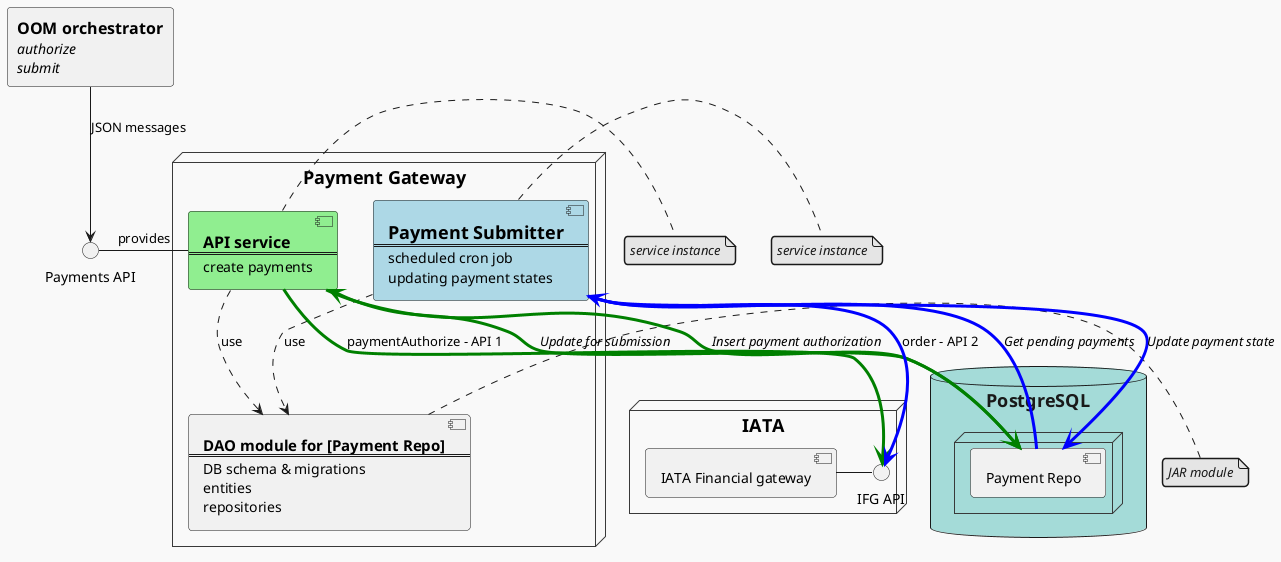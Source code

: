 @startuml
!theme mars
'!theme sunlust
'!theme sketchy-outline
'!theme carbon-gray
'!theme vibrant

'skinparam componentStyle rectangle

interface "Payments API" as PayAPI


node "=Payment Gateway" {

  component APIService #lightgreen [
    ==API service
    ====
    create payments
  ]

component DAOModule [
    ===DAO module for [Payment Repo]
    ====
    DB schema & migrations
    entities
    repositories
  ]

  component BatchService #lightblue[
    =Payment Submitter
    ====
    scheduled cron job
    updating payment states
  ]

  PayAPI - APIService : provides
  APIService ..>  DAOModule  : use
  BatchService ..>  DAOModule  : use
}

database "=PostgreSQL" as DB {
  node {
    [Payment Repo]
  }
}

node "=IATA"{
  interface "IFG API" as IFGAPI
  [IATA Financial gateway] as IATAIFG
  IATAIFG - IFGAPI
}

agent "==OOM orchestrator\n====authorize\n====submit" as payevent

payevent --> PayAPI : JSON messages

note right of APIService
  ====service instance
end note

note right of BatchService
  ====service instance
end note

note right of DAOModule
  ====JAR module
end note

BatchService <-[thickness=3,#blue]- [Payment Repo] : ====Get pending payments
BatchService -[thickness=3,#blue]-> [Payment Repo] : ====Update payment state
APIService -[thickness=3,#green]-> [Payment Repo] : ====Insert payment authorization
APIService <-[thickness=3,#green]-> [Payment Repo] : ====Update for submission

APIService -[thickness=3,#green]-> IFGAPI : paymentAuthorize - API 1
BatchService -[thickness=3,#blue]-> IFGAPI : order - API 2

@enduml

